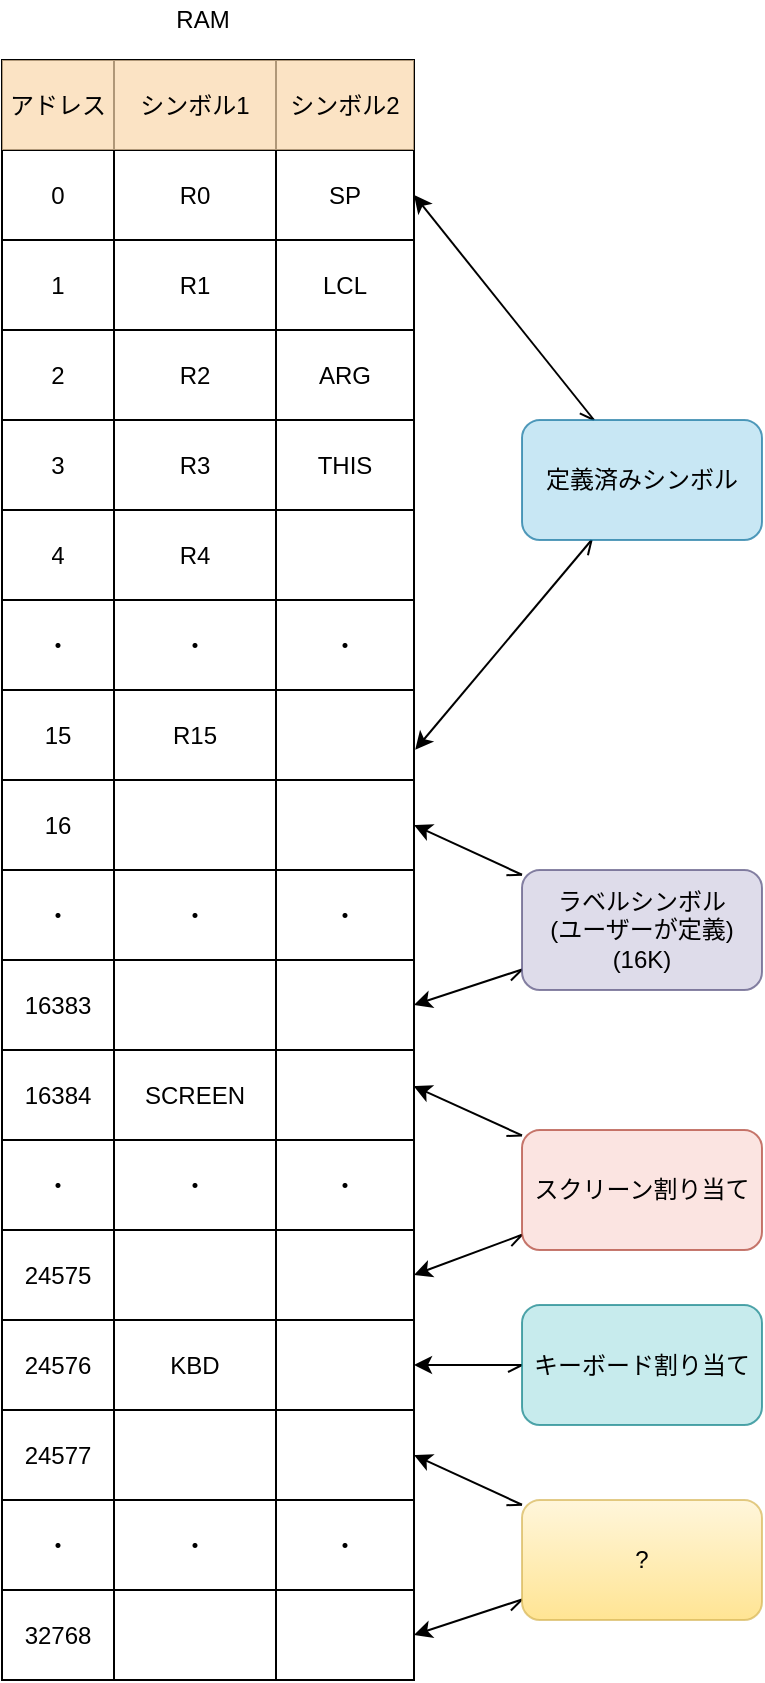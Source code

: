 <mxfile>
    <diagram id="BX3PEN_gZMmWgHI0mpiY" name="Page-1">
        <mxGraphModel dx="1118" dy="790" grid="1" gridSize="10" guides="1" tooltips="1" connect="1" arrows="1" fold="1" page="1" pageScale="1" pageWidth="827" pageHeight="1169" background="#ffffff" math="0" shadow="0">
            <root>
                <mxCell id="0"/>
                <mxCell id="1" parent="0"/>
                <mxCell id="144" value="" style="shape=table;startSize=0;container=1;collapsible=0;childLayout=tableLayout;fontColor=#000000;fillColor=#FFFFFF;strokeColor=#000000;" parent="1" vertex="1">
                    <mxGeometry x="250" y="50" width="206" height="810" as="geometry"/>
                </mxCell>
                <mxCell id="145" value="" style="shape=partialRectangle;collapsible=0;dropTarget=0;pointerEvents=0;fillColor=none;top=0;left=0;bottom=0;right=0;points=[[0,0.5],[1,0.5]];portConstraint=eastwest;fontColor=#000000;" parent="144" vertex="1">
                    <mxGeometry width="206" height="45" as="geometry"/>
                </mxCell>
                <mxCell id="146" value="アドレス" style="shape=partialRectangle;html=1;whiteSpace=wrap;connectable=0;overflow=hidden;fillColor=#fad7ac;top=0;left=0;bottom=0;right=0;pointerEvents=1;strokeColor=#b46504;fontColor=#000000;opacity=70;" parent="145" vertex="1">
                    <mxGeometry width="56" height="45" as="geometry">
                        <mxRectangle width="56" height="45" as="alternateBounds"/>
                    </mxGeometry>
                </mxCell>
                <mxCell id="147" value="シンボル1" style="shape=partialRectangle;html=1;whiteSpace=wrap;connectable=0;overflow=hidden;fillColor=#fad7ac;top=0;left=0;bottom=0;right=0;pointerEvents=1;strokeColor=#b46504;fontColor=#000000;opacity=70;" parent="145" vertex="1">
                    <mxGeometry x="56" width="81" height="45" as="geometry">
                        <mxRectangle width="81" height="45" as="alternateBounds"/>
                    </mxGeometry>
                </mxCell>
                <mxCell id="148" value="シンボル2" style="shape=partialRectangle;html=1;whiteSpace=wrap;connectable=0;overflow=hidden;fillColor=#fad7ac;top=0;left=0;bottom=0;right=0;pointerEvents=1;strokeColor=#b46504;fontColor=#000000;opacity=70;" parent="145" vertex="1">
                    <mxGeometry x="137" width="69" height="45" as="geometry">
                        <mxRectangle width="69" height="45" as="alternateBounds"/>
                    </mxGeometry>
                </mxCell>
                <mxCell id="149" value="" style="shape=partialRectangle;collapsible=0;dropTarget=0;pointerEvents=0;fillColor=none;top=0;left=0;bottom=0;right=0;points=[[0,0.5],[1,0.5]];portConstraint=eastwest;fontColor=#000000;" parent="144" vertex="1">
                    <mxGeometry y="45" width="206" height="45" as="geometry"/>
                </mxCell>
                <mxCell id="150" value="0" style="shape=partialRectangle;html=1;whiteSpace=wrap;connectable=0;overflow=hidden;fillColor=none;top=0;left=0;bottom=0;right=0;pointerEvents=1;fontColor=#000000;" parent="149" vertex="1">
                    <mxGeometry width="56" height="45" as="geometry">
                        <mxRectangle width="56" height="45" as="alternateBounds"/>
                    </mxGeometry>
                </mxCell>
                <mxCell id="151" value="R0" style="shape=partialRectangle;html=1;whiteSpace=wrap;connectable=0;overflow=hidden;fillColor=none;top=0;left=0;bottom=0;right=0;pointerEvents=1;fontColor=#000000;" parent="149" vertex="1">
                    <mxGeometry x="56" width="81" height="45" as="geometry">
                        <mxRectangle width="81" height="45" as="alternateBounds"/>
                    </mxGeometry>
                </mxCell>
                <mxCell id="152" value="SP" style="shape=partialRectangle;html=1;whiteSpace=wrap;connectable=0;overflow=hidden;fillColor=none;top=0;left=0;bottom=0;right=0;pointerEvents=1;fontColor=#000000;" parent="149" vertex="1">
                    <mxGeometry x="137" width="69" height="45" as="geometry">
                        <mxRectangle width="69" height="45" as="alternateBounds"/>
                    </mxGeometry>
                </mxCell>
                <mxCell id="153" value="" style="shape=partialRectangle;collapsible=0;dropTarget=0;pointerEvents=0;fillColor=none;top=0;left=0;bottom=0;right=0;points=[[0,0.5],[1,0.5]];portConstraint=eastwest;fontColor=#000000;" parent="144" vertex="1">
                    <mxGeometry y="90" width="206" height="45" as="geometry"/>
                </mxCell>
                <mxCell id="154" value="1" style="shape=partialRectangle;html=1;whiteSpace=wrap;connectable=0;overflow=hidden;fillColor=none;top=0;left=0;bottom=0;right=0;pointerEvents=1;fontColor=#000000;" parent="153" vertex="1">
                    <mxGeometry width="56" height="45" as="geometry">
                        <mxRectangle width="56" height="45" as="alternateBounds"/>
                    </mxGeometry>
                </mxCell>
                <mxCell id="155" value="R1" style="shape=partialRectangle;html=1;whiteSpace=wrap;connectable=0;overflow=hidden;fillColor=none;top=0;left=0;bottom=0;right=0;pointerEvents=1;fontColor=#000000;" parent="153" vertex="1">
                    <mxGeometry x="56" width="81" height="45" as="geometry">
                        <mxRectangle width="81" height="45" as="alternateBounds"/>
                    </mxGeometry>
                </mxCell>
                <mxCell id="156" value="LCL" style="shape=partialRectangle;html=1;whiteSpace=wrap;connectable=0;overflow=hidden;fillColor=none;top=0;left=0;bottom=0;right=0;pointerEvents=1;fontColor=#000000;" parent="153" vertex="1">
                    <mxGeometry x="137" width="69" height="45" as="geometry">
                        <mxRectangle width="69" height="45" as="alternateBounds"/>
                    </mxGeometry>
                </mxCell>
                <mxCell id="157" value="" style="shape=partialRectangle;collapsible=0;dropTarget=0;pointerEvents=0;fillColor=none;top=0;left=0;bottom=0;right=0;points=[[0,0.5],[1,0.5]];portConstraint=eastwest;fontColor=#000000;" parent="144" vertex="1">
                    <mxGeometry y="135" width="206" height="45" as="geometry"/>
                </mxCell>
                <mxCell id="158" value="2" style="shape=partialRectangle;html=1;whiteSpace=wrap;connectable=0;overflow=hidden;fillColor=none;top=0;left=0;bottom=0;right=0;pointerEvents=1;fontColor=#000000;" parent="157" vertex="1">
                    <mxGeometry width="56" height="45" as="geometry">
                        <mxRectangle width="56" height="45" as="alternateBounds"/>
                    </mxGeometry>
                </mxCell>
                <mxCell id="159" value="R2" style="shape=partialRectangle;html=1;whiteSpace=wrap;connectable=0;overflow=hidden;fillColor=none;top=0;left=0;bottom=0;right=0;pointerEvents=1;fontColor=#000000;" parent="157" vertex="1">
                    <mxGeometry x="56" width="81" height="45" as="geometry">
                        <mxRectangle width="81" height="45" as="alternateBounds"/>
                    </mxGeometry>
                </mxCell>
                <mxCell id="160" value="ARG" style="shape=partialRectangle;html=1;whiteSpace=wrap;connectable=0;overflow=hidden;fillColor=none;top=0;left=0;bottom=0;right=0;pointerEvents=1;fontColor=#000000;" parent="157" vertex="1">
                    <mxGeometry x="137" width="69" height="45" as="geometry">
                        <mxRectangle width="69" height="45" as="alternateBounds"/>
                    </mxGeometry>
                </mxCell>
                <mxCell id="161" style="shape=partialRectangle;collapsible=0;dropTarget=0;pointerEvents=0;fillColor=none;top=0;left=0;bottom=0;right=0;points=[[0,0.5],[1,0.5]];portConstraint=eastwest;fontColor=#000000;" parent="144" vertex="1">
                    <mxGeometry y="180" width="206" height="45" as="geometry"/>
                </mxCell>
                <mxCell id="162" value="3" style="shape=partialRectangle;html=1;whiteSpace=wrap;connectable=0;overflow=hidden;fillColor=none;top=0;left=0;bottom=0;right=0;pointerEvents=1;fontColor=#000000;" parent="161" vertex="1">
                    <mxGeometry width="56" height="45" as="geometry">
                        <mxRectangle width="56" height="45" as="alternateBounds"/>
                    </mxGeometry>
                </mxCell>
                <mxCell id="163" value="R3" style="shape=partialRectangle;html=1;whiteSpace=wrap;connectable=0;overflow=hidden;fillColor=none;top=0;left=0;bottom=0;right=0;pointerEvents=1;fontColor=#000000;" parent="161" vertex="1">
                    <mxGeometry x="56" width="81" height="45" as="geometry">
                        <mxRectangle width="81" height="45" as="alternateBounds"/>
                    </mxGeometry>
                </mxCell>
                <mxCell id="164" value="THIS" style="shape=partialRectangle;html=1;whiteSpace=wrap;connectable=0;overflow=hidden;fillColor=none;top=0;left=0;bottom=0;right=0;pointerEvents=1;fontColor=#000000;" parent="161" vertex="1">
                    <mxGeometry x="137" width="69" height="45" as="geometry">
                        <mxRectangle width="69" height="45" as="alternateBounds"/>
                    </mxGeometry>
                </mxCell>
                <mxCell id="165" style="shape=partialRectangle;collapsible=0;dropTarget=0;pointerEvents=0;fillColor=none;top=0;left=0;bottom=0;right=0;points=[[0,0.5],[1,0.5]];portConstraint=eastwest;fontColor=#000000;" parent="144" vertex="1">
                    <mxGeometry y="225" width="206" height="45" as="geometry"/>
                </mxCell>
                <mxCell id="166" value="4" style="shape=partialRectangle;html=1;whiteSpace=wrap;connectable=0;overflow=hidden;fillColor=none;top=0;left=0;bottom=0;right=0;pointerEvents=1;fontColor=#000000;" parent="165" vertex="1">
                    <mxGeometry width="56" height="45" as="geometry">
                        <mxRectangle width="56" height="45" as="alternateBounds"/>
                    </mxGeometry>
                </mxCell>
                <mxCell id="167" value="R4" style="shape=partialRectangle;html=1;whiteSpace=wrap;connectable=0;overflow=hidden;fillColor=none;top=0;left=0;bottom=0;right=0;pointerEvents=1;fontColor=#000000;" parent="165" vertex="1">
                    <mxGeometry x="56" width="81" height="45" as="geometry">
                        <mxRectangle width="81" height="45" as="alternateBounds"/>
                    </mxGeometry>
                </mxCell>
                <mxCell id="168" style="shape=partialRectangle;html=1;whiteSpace=wrap;connectable=0;overflow=hidden;fillColor=none;top=0;left=0;bottom=0;right=0;pointerEvents=1;fontColor=#000000;" parent="165" vertex="1">
                    <mxGeometry x="137" width="69" height="45" as="geometry">
                        <mxRectangle width="69" height="45" as="alternateBounds"/>
                    </mxGeometry>
                </mxCell>
                <mxCell id="169" style="shape=partialRectangle;collapsible=0;dropTarget=0;pointerEvents=0;fillColor=none;top=0;left=0;bottom=0;right=0;points=[[0,0.5],[1,0.5]];portConstraint=eastwest;fontColor=#000000;" parent="144" vertex="1">
                    <mxGeometry y="270" width="206" height="45" as="geometry"/>
                </mxCell>
                <mxCell id="170" value="・" style="shape=partialRectangle;html=1;whiteSpace=wrap;connectable=0;overflow=hidden;fillColor=none;top=0;left=0;bottom=0;right=0;pointerEvents=1;fontColor=#000000;" parent="169" vertex="1">
                    <mxGeometry width="56" height="45" as="geometry">
                        <mxRectangle width="56" height="45" as="alternateBounds"/>
                    </mxGeometry>
                </mxCell>
                <mxCell id="171" value="・" style="shape=partialRectangle;html=1;whiteSpace=wrap;connectable=0;overflow=hidden;fillColor=none;top=0;left=0;bottom=0;right=0;pointerEvents=1;fontColor=#000000;" parent="169" vertex="1">
                    <mxGeometry x="56" width="81" height="45" as="geometry">
                        <mxRectangle width="81" height="45" as="alternateBounds"/>
                    </mxGeometry>
                </mxCell>
                <mxCell id="172" value="・" style="shape=partialRectangle;html=1;whiteSpace=wrap;connectable=0;overflow=hidden;fillColor=none;top=0;left=0;bottom=0;right=0;pointerEvents=1;fontColor=#000000;" parent="169" vertex="1">
                    <mxGeometry x="137" width="69" height="45" as="geometry">
                        <mxRectangle width="69" height="45" as="alternateBounds"/>
                    </mxGeometry>
                </mxCell>
                <mxCell id="173" style="shape=partialRectangle;collapsible=0;dropTarget=0;pointerEvents=0;fillColor=none;top=0;left=0;bottom=0;right=0;points=[[0,0.5],[1,0.5]];portConstraint=eastwest;fontColor=#000000;" parent="144" vertex="1">
                    <mxGeometry y="315" width="206" height="45" as="geometry"/>
                </mxCell>
                <mxCell id="174" value="15" style="shape=partialRectangle;html=1;whiteSpace=wrap;connectable=0;overflow=hidden;fillColor=none;top=0;left=0;bottom=0;right=0;pointerEvents=1;fontColor=#000000;" parent="173" vertex="1">
                    <mxGeometry width="56" height="45" as="geometry">
                        <mxRectangle width="56" height="45" as="alternateBounds"/>
                    </mxGeometry>
                </mxCell>
                <mxCell id="175" value="R15" style="shape=partialRectangle;html=1;whiteSpace=wrap;connectable=0;overflow=hidden;fillColor=none;top=0;left=0;bottom=0;right=0;pointerEvents=1;fontColor=#000000;" parent="173" vertex="1">
                    <mxGeometry x="56" width="81" height="45" as="geometry">
                        <mxRectangle width="81" height="45" as="alternateBounds"/>
                    </mxGeometry>
                </mxCell>
                <mxCell id="176" value="" style="shape=partialRectangle;html=1;whiteSpace=wrap;connectable=0;overflow=hidden;fillColor=none;top=0;left=0;bottom=0;right=0;pointerEvents=1;fontColor=#000000;" parent="173" vertex="1">
                    <mxGeometry x="137" width="69" height="45" as="geometry">
                        <mxRectangle width="69" height="45" as="alternateBounds"/>
                    </mxGeometry>
                </mxCell>
                <mxCell id="177" style="shape=partialRectangle;collapsible=0;dropTarget=0;pointerEvents=0;fillColor=none;top=0;left=0;bottom=0;right=0;points=[[0,0.5],[1,0.5]];portConstraint=eastwest;fontColor=#000000;" parent="144" vertex="1">
                    <mxGeometry y="360" width="206" height="45" as="geometry"/>
                </mxCell>
                <mxCell id="178" value="16" style="shape=partialRectangle;html=1;whiteSpace=wrap;connectable=0;overflow=hidden;fillColor=none;top=0;left=0;bottom=0;right=0;pointerEvents=1;fontColor=#000000;" parent="177" vertex="1">
                    <mxGeometry width="56" height="45" as="geometry">
                        <mxRectangle width="56" height="45" as="alternateBounds"/>
                    </mxGeometry>
                </mxCell>
                <mxCell id="179" value="" style="shape=partialRectangle;html=1;whiteSpace=wrap;connectable=0;overflow=hidden;fillColor=none;top=0;left=0;bottom=0;right=0;pointerEvents=1;fontColor=#000000;" parent="177" vertex="1">
                    <mxGeometry x="56" width="81" height="45" as="geometry">
                        <mxRectangle width="81" height="45" as="alternateBounds"/>
                    </mxGeometry>
                </mxCell>
                <mxCell id="180" value="" style="shape=partialRectangle;html=1;whiteSpace=wrap;connectable=0;overflow=hidden;fillColor=none;top=0;left=0;bottom=0;right=0;pointerEvents=1;fontColor=#000000;" parent="177" vertex="1">
                    <mxGeometry x="137" width="69" height="45" as="geometry">
                        <mxRectangle width="69" height="45" as="alternateBounds"/>
                    </mxGeometry>
                </mxCell>
                <mxCell id="181" style="shape=partialRectangle;collapsible=0;dropTarget=0;pointerEvents=0;fillColor=none;top=0;left=0;bottom=0;right=0;points=[[0,0.5],[1,0.5]];portConstraint=eastwest;fontColor=#000000;" parent="144" vertex="1">
                    <mxGeometry y="405" width="206" height="45" as="geometry"/>
                </mxCell>
                <mxCell id="182" value="・" style="shape=partialRectangle;html=1;whiteSpace=wrap;connectable=0;overflow=hidden;fillColor=none;top=0;left=0;bottom=0;right=0;pointerEvents=1;fontColor=#000000;" parent="181" vertex="1">
                    <mxGeometry width="56" height="45" as="geometry">
                        <mxRectangle width="56" height="45" as="alternateBounds"/>
                    </mxGeometry>
                </mxCell>
                <mxCell id="183" value="・" style="shape=partialRectangle;html=1;whiteSpace=wrap;connectable=0;overflow=hidden;fillColor=none;top=0;left=0;bottom=0;right=0;pointerEvents=1;fontColor=#000000;" parent="181" vertex="1">
                    <mxGeometry x="56" width="81" height="45" as="geometry">
                        <mxRectangle width="81" height="45" as="alternateBounds"/>
                    </mxGeometry>
                </mxCell>
                <mxCell id="184" value="・" style="shape=partialRectangle;html=1;whiteSpace=wrap;connectable=0;overflow=hidden;fillColor=none;top=0;left=0;bottom=0;right=0;pointerEvents=1;fontColor=#000000;" parent="181" vertex="1">
                    <mxGeometry x="137" width="69" height="45" as="geometry">
                        <mxRectangle width="69" height="45" as="alternateBounds"/>
                    </mxGeometry>
                </mxCell>
                <mxCell id="185" style="shape=partialRectangle;collapsible=0;dropTarget=0;pointerEvents=0;fillColor=none;top=0;left=0;bottom=0;right=0;points=[[0,0.5],[1,0.5]];portConstraint=eastwest;fontColor=#000000;" parent="144" vertex="1">
                    <mxGeometry y="450" width="206" height="45" as="geometry"/>
                </mxCell>
                <mxCell id="186" value="16383" style="shape=partialRectangle;html=1;whiteSpace=wrap;connectable=0;overflow=hidden;fillColor=none;top=0;left=0;bottom=0;right=0;pointerEvents=1;fontColor=#000000;" parent="185" vertex="1">
                    <mxGeometry width="56" height="45" as="geometry">
                        <mxRectangle width="56" height="45" as="alternateBounds"/>
                    </mxGeometry>
                </mxCell>
                <mxCell id="187" style="shape=partialRectangle;html=1;whiteSpace=wrap;connectable=0;overflow=hidden;fillColor=none;top=0;left=0;bottom=0;right=0;pointerEvents=1;fontColor=#000000;" parent="185" vertex="1">
                    <mxGeometry x="56" width="81" height="45" as="geometry">
                        <mxRectangle width="81" height="45" as="alternateBounds"/>
                    </mxGeometry>
                </mxCell>
                <mxCell id="188" style="shape=partialRectangle;html=1;whiteSpace=wrap;connectable=0;overflow=hidden;fillColor=none;top=0;left=0;bottom=0;right=0;pointerEvents=1;fontColor=#000000;" parent="185" vertex="1">
                    <mxGeometry x="137" width="69" height="45" as="geometry">
                        <mxRectangle width="69" height="45" as="alternateBounds"/>
                    </mxGeometry>
                </mxCell>
                <mxCell id="189" style="shape=partialRectangle;collapsible=0;dropTarget=0;pointerEvents=0;fillColor=none;top=0;left=0;bottom=0;right=0;points=[[0,0.5],[1,0.5]];portConstraint=eastwest;fontColor=#000000;" parent="144" vertex="1">
                    <mxGeometry y="495" width="206" height="45" as="geometry"/>
                </mxCell>
                <mxCell id="190" value="16384" style="shape=partialRectangle;html=1;whiteSpace=wrap;connectable=0;overflow=hidden;fillColor=none;top=0;left=0;bottom=0;right=0;pointerEvents=1;fontColor=#000000;" parent="189" vertex="1">
                    <mxGeometry width="56" height="45" as="geometry">
                        <mxRectangle width="56" height="45" as="alternateBounds"/>
                    </mxGeometry>
                </mxCell>
                <mxCell id="191" value="SCREEN" style="shape=partialRectangle;html=1;whiteSpace=wrap;connectable=0;overflow=hidden;fillColor=none;top=0;left=0;bottom=0;right=0;pointerEvents=1;fontColor=#000000;" parent="189" vertex="1">
                    <mxGeometry x="56" width="81" height="45" as="geometry">
                        <mxRectangle width="81" height="45" as="alternateBounds"/>
                    </mxGeometry>
                </mxCell>
                <mxCell id="192" style="shape=partialRectangle;html=1;whiteSpace=wrap;connectable=0;overflow=hidden;fillColor=none;top=0;left=0;bottom=0;right=0;pointerEvents=1;fontColor=#000000;" parent="189" vertex="1">
                    <mxGeometry x="137" width="69" height="45" as="geometry">
                        <mxRectangle width="69" height="45" as="alternateBounds"/>
                    </mxGeometry>
                </mxCell>
                <mxCell id="193" style="shape=partialRectangle;collapsible=0;dropTarget=0;pointerEvents=0;fillColor=none;top=0;left=0;bottom=0;right=0;points=[[0,0.5],[1,0.5]];portConstraint=eastwest;fontColor=#000000;" parent="144" vertex="1">
                    <mxGeometry y="540" width="206" height="45" as="geometry"/>
                </mxCell>
                <mxCell id="194" value="・" style="shape=partialRectangle;html=1;whiteSpace=wrap;connectable=0;overflow=hidden;fillColor=none;top=0;left=0;bottom=0;right=0;pointerEvents=1;fontColor=#000000;" parent="193" vertex="1">
                    <mxGeometry width="56" height="45" as="geometry">
                        <mxRectangle width="56" height="45" as="alternateBounds"/>
                    </mxGeometry>
                </mxCell>
                <mxCell id="195" value="・" style="shape=partialRectangle;html=1;whiteSpace=wrap;connectable=0;overflow=hidden;fillColor=none;top=0;left=0;bottom=0;right=0;pointerEvents=1;fontColor=#000000;" parent="193" vertex="1">
                    <mxGeometry x="56" width="81" height="45" as="geometry">
                        <mxRectangle width="81" height="45" as="alternateBounds"/>
                    </mxGeometry>
                </mxCell>
                <mxCell id="196" value="・" style="shape=partialRectangle;html=1;whiteSpace=wrap;connectable=0;overflow=hidden;fillColor=none;top=0;left=0;bottom=0;right=0;pointerEvents=1;fontColor=#000000;" parent="193" vertex="1">
                    <mxGeometry x="137" width="69" height="45" as="geometry">
                        <mxRectangle width="69" height="45" as="alternateBounds"/>
                    </mxGeometry>
                </mxCell>
                <mxCell id="197" style="shape=partialRectangle;collapsible=0;dropTarget=0;pointerEvents=0;fillColor=none;top=0;left=0;bottom=0;right=0;points=[[0,0.5],[1,0.5]];portConstraint=eastwest;fontColor=#000000;" parent="144" vertex="1">
                    <mxGeometry y="585" width="206" height="45" as="geometry"/>
                </mxCell>
                <mxCell id="198" value="24575" style="shape=partialRectangle;html=1;whiteSpace=wrap;connectable=0;overflow=hidden;fillColor=none;top=0;left=0;bottom=0;right=0;pointerEvents=1;fontColor=#000000;" parent="197" vertex="1">
                    <mxGeometry width="56" height="45" as="geometry">
                        <mxRectangle width="56" height="45" as="alternateBounds"/>
                    </mxGeometry>
                </mxCell>
                <mxCell id="199" style="shape=partialRectangle;html=1;whiteSpace=wrap;connectable=0;overflow=hidden;fillColor=none;top=0;left=0;bottom=0;right=0;pointerEvents=1;fontColor=#000000;" parent="197" vertex="1">
                    <mxGeometry x="56" width="81" height="45" as="geometry">
                        <mxRectangle width="81" height="45" as="alternateBounds"/>
                    </mxGeometry>
                </mxCell>
                <mxCell id="200" style="shape=partialRectangle;html=1;whiteSpace=wrap;connectable=0;overflow=hidden;fillColor=none;top=0;left=0;bottom=0;right=0;pointerEvents=1;fontColor=#000000;" parent="197" vertex="1">
                    <mxGeometry x="137" width="69" height="45" as="geometry">
                        <mxRectangle width="69" height="45" as="alternateBounds"/>
                    </mxGeometry>
                </mxCell>
                <mxCell id="201" style="shape=partialRectangle;collapsible=0;dropTarget=0;pointerEvents=0;fillColor=none;top=0;left=0;bottom=0;right=0;points=[[0,0.5],[1,0.5]];portConstraint=eastwest;fontColor=#000000;" parent="144" vertex="1">
                    <mxGeometry y="630" width="206" height="45" as="geometry"/>
                </mxCell>
                <mxCell id="202" value="24576" style="shape=partialRectangle;html=1;whiteSpace=wrap;connectable=0;overflow=hidden;fillColor=none;top=0;left=0;bottom=0;right=0;pointerEvents=1;fontColor=#000000;" parent="201" vertex="1">
                    <mxGeometry width="56" height="45" as="geometry">
                        <mxRectangle width="56" height="45" as="alternateBounds"/>
                    </mxGeometry>
                </mxCell>
                <mxCell id="203" value="KBD" style="shape=partialRectangle;html=1;whiteSpace=wrap;connectable=0;overflow=hidden;fillColor=none;top=0;left=0;bottom=0;right=0;pointerEvents=1;fontColor=#000000;" parent="201" vertex="1">
                    <mxGeometry x="56" width="81" height="45" as="geometry">
                        <mxRectangle width="81" height="45" as="alternateBounds"/>
                    </mxGeometry>
                </mxCell>
                <mxCell id="204" style="shape=partialRectangle;html=1;whiteSpace=wrap;connectable=0;overflow=hidden;fillColor=none;top=0;left=0;bottom=0;right=0;pointerEvents=1;fontColor=#000000;" parent="201" vertex="1">
                    <mxGeometry x="137" width="69" height="45" as="geometry">
                        <mxRectangle width="69" height="45" as="alternateBounds"/>
                    </mxGeometry>
                </mxCell>
                <mxCell id="205" style="shape=partialRectangle;collapsible=0;dropTarget=0;pointerEvents=0;fillColor=none;top=0;left=0;bottom=0;right=0;points=[[0,0.5],[1,0.5]];portConstraint=eastwest;fontColor=#000000;" parent="144" vertex="1">
                    <mxGeometry y="675" width="206" height="45" as="geometry"/>
                </mxCell>
                <mxCell id="206" value="24577" style="shape=partialRectangle;html=1;whiteSpace=wrap;connectable=0;overflow=hidden;fillColor=none;top=0;left=0;bottom=0;right=0;pointerEvents=1;fontColor=#000000;" parent="205" vertex="1">
                    <mxGeometry width="56" height="45" as="geometry">
                        <mxRectangle width="56" height="45" as="alternateBounds"/>
                    </mxGeometry>
                </mxCell>
                <mxCell id="207" style="shape=partialRectangle;html=1;whiteSpace=wrap;connectable=0;overflow=hidden;fillColor=none;top=0;left=0;bottom=0;right=0;pointerEvents=1;fontColor=#000000;" parent="205" vertex="1">
                    <mxGeometry x="56" width="81" height="45" as="geometry">
                        <mxRectangle width="81" height="45" as="alternateBounds"/>
                    </mxGeometry>
                </mxCell>
                <mxCell id="208" style="shape=partialRectangle;html=1;whiteSpace=wrap;connectable=0;overflow=hidden;fillColor=none;top=0;left=0;bottom=0;right=0;pointerEvents=1;fontColor=#000000;" parent="205" vertex="1">
                    <mxGeometry x="137" width="69" height="45" as="geometry">
                        <mxRectangle width="69" height="45" as="alternateBounds"/>
                    </mxGeometry>
                </mxCell>
                <mxCell id="209" style="shape=partialRectangle;collapsible=0;dropTarget=0;pointerEvents=0;fillColor=none;top=0;left=0;bottom=0;right=0;points=[[0,0.5],[1,0.5]];portConstraint=eastwest;fontColor=#000000;" parent="144" vertex="1">
                    <mxGeometry y="720" width="206" height="45" as="geometry"/>
                </mxCell>
                <mxCell id="210" value="・" style="shape=partialRectangle;html=1;whiteSpace=wrap;connectable=0;overflow=hidden;fillColor=none;top=0;left=0;bottom=0;right=0;pointerEvents=1;fontColor=#000000;" parent="209" vertex="1">
                    <mxGeometry width="56" height="45" as="geometry">
                        <mxRectangle width="56" height="45" as="alternateBounds"/>
                    </mxGeometry>
                </mxCell>
                <mxCell id="211" value="・" style="shape=partialRectangle;html=1;whiteSpace=wrap;connectable=0;overflow=hidden;fillColor=none;top=0;left=0;bottom=0;right=0;pointerEvents=1;fontColor=#000000;" parent="209" vertex="1">
                    <mxGeometry x="56" width="81" height="45" as="geometry">
                        <mxRectangle width="81" height="45" as="alternateBounds"/>
                    </mxGeometry>
                </mxCell>
                <mxCell id="212" value="・" style="shape=partialRectangle;html=1;whiteSpace=wrap;connectable=0;overflow=hidden;fillColor=none;top=0;left=0;bottom=0;right=0;pointerEvents=1;fontColor=#000000;" parent="209" vertex="1">
                    <mxGeometry x="137" width="69" height="45" as="geometry">
                        <mxRectangle width="69" height="45" as="alternateBounds"/>
                    </mxGeometry>
                </mxCell>
                <mxCell id="242" style="shape=partialRectangle;collapsible=0;dropTarget=0;pointerEvents=0;fillColor=none;top=0;left=0;bottom=0;right=0;points=[[0,0.5],[1,0.5]];portConstraint=eastwest;fontColor=#000000;" parent="144" vertex="1">
                    <mxGeometry y="765" width="206" height="45" as="geometry"/>
                </mxCell>
                <mxCell id="243" value="32768" style="shape=partialRectangle;html=1;whiteSpace=wrap;connectable=0;overflow=hidden;fillColor=none;top=0;left=0;bottom=0;right=0;pointerEvents=1;fontColor=#000000;" parent="242" vertex="1">
                    <mxGeometry width="56" height="45" as="geometry">
                        <mxRectangle width="56" height="45" as="alternateBounds"/>
                    </mxGeometry>
                </mxCell>
                <mxCell id="244" style="shape=partialRectangle;html=1;whiteSpace=wrap;connectable=0;overflow=hidden;fillColor=none;top=0;left=0;bottom=0;right=0;pointerEvents=1;fontColor=#000000;" parent="242" vertex="1">
                    <mxGeometry x="56" width="81" height="45" as="geometry">
                        <mxRectangle width="81" height="45" as="alternateBounds"/>
                    </mxGeometry>
                </mxCell>
                <mxCell id="245" style="shape=partialRectangle;html=1;whiteSpace=wrap;connectable=0;overflow=hidden;fillColor=none;top=0;left=0;bottom=0;right=0;pointerEvents=1;fontColor=#000000;" parent="242" vertex="1">
                    <mxGeometry x="137" width="69" height="45" as="geometry">
                        <mxRectangle width="69" height="45" as="alternateBounds"/>
                    </mxGeometry>
                </mxCell>
                <mxCell id="233" style="edgeStyle=none;rounded=0;html=1;entryX=1;entryY=0.5;entryDx=0;entryDy=0;fontColor=#000000;startArrow=openAsync;startFill=0;strokeColor=#000000;" parent="1" source="219" target="149" edge="1">
                    <mxGeometry relative="1" as="geometry"/>
                </mxCell>
                <mxCell id="234" style="edgeStyle=none;rounded=0;html=1;entryX=1.003;entryY=0.664;entryDx=0;entryDy=0;entryPerimeter=0;fontColor=#000000;startArrow=openAsync;startFill=0;strokeColor=#000000;" parent="1" source="219" target="173" edge="1">
                    <mxGeometry relative="1" as="geometry"/>
                </mxCell>
                <mxCell id="219" value="&lt;font color=&quot;#000000&quot;&gt;定義済みシンボル&lt;/font&gt;" style="rounded=1;whiteSpace=wrap;html=1;strokeColor=#10739e;fillColor=#b1ddf0;opacity=70;" parent="1" vertex="1">
                    <mxGeometry x="510" y="230" width="120" height="60" as="geometry"/>
                </mxCell>
                <mxCell id="235" style="edgeStyle=none;rounded=0;html=1;entryX=1;entryY=0.5;entryDx=0;entryDy=0;fontColor=#000000;startArrow=openAsync;startFill=0;strokeColor=#000000;" parent="1" source="227" target="177" edge="1">
                    <mxGeometry relative="1" as="geometry"/>
                </mxCell>
                <mxCell id="236" style="edgeStyle=none;rounded=0;html=1;entryX=1;entryY=0.5;entryDx=0;entryDy=0;fontColor=#000000;startArrow=openAsync;startFill=0;strokeColor=#000000;" parent="1" source="227" target="185" edge="1">
                    <mxGeometry relative="1" as="geometry"/>
                </mxCell>
                <mxCell id="227" value="&lt;font color=&quot;#000000&quot;&gt;ラベルシンボル&lt;br&gt;(ユーザーが定義)&lt;br&gt;(16K)&lt;br&gt;&lt;/font&gt;" style="rounded=1;whiteSpace=wrap;html=1;strokeColor=#56517e;fillColor=#d0cee2;opacity=70;" parent="1" vertex="1">
                    <mxGeometry x="510" y="455" width="120" height="60" as="geometry"/>
                </mxCell>
                <mxCell id="238" style="edgeStyle=none;rounded=0;html=1;entryX=0.999;entryY=0.401;entryDx=0;entryDy=0;entryPerimeter=0;fontColor=#000000;startArrow=openAsync;startFill=0;strokeColor=#000000;" parent="1" source="237" target="189" edge="1">
                    <mxGeometry relative="1" as="geometry"/>
                </mxCell>
                <mxCell id="239" style="edgeStyle=none;rounded=0;html=1;entryX=1;entryY=0.5;entryDx=0;entryDy=0;fontColor=#000000;startArrow=openAsync;startFill=0;strokeColor=#000000;" parent="1" source="237" target="197" edge="1">
                    <mxGeometry relative="1" as="geometry"/>
                </mxCell>
                <mxCell id="237" value="&lt;font color=&quot;#000000&quot;&gt;スクリーン割り当て&lt;br&gt;&lt;/font&gt;" style="rounded=1;whiteSpace=wrap;html=1;strokeColor=#ae4132;fillColor=#fad9d5;opacity=70;" parent="1" vertex="1">
                    <mxGeometry x="510" y="585" width="120" height="60" as="geometry"/>
                </mxCell>
                <mxCell id="241" style="edgeStyle=none;rounded=0;html=1;fontColor=#000000;startArrow=openAsync;startFill=0;strokeColor=#000000;" parent="1" source="240" target="201" edge="1">
                    <mxGeometry relative="1" as="geometry"/>
                </mxCell>
                <mxCell id="240" value="&lt;font color=&quot;#000000&quot;&gt;キーボード割り当て&lt;br&gt;&lt;/font&gt;" style="rounded=1;whiteSpace=wrap;html=1;strokeColor=#0e8088;fillColor=#b0e3e6;opacity=70;" parent="1" vertex="1">
                    <mxGeometry x="510" y="672.5" width="120" height="60" as="geometry"/>
                </mxCell>
                <mxCell id="247" style="edgeStyle=none;rounded=0;html=1;entryX=1;entryY=0.5;entryDx=0;entryDy=0;fontColor=#000000;startArrow=openAsync;startFill=0;strokeColor=#000000;" parent="1" source="246" target="205" edge="1">
                    <mxGeometry relative="1" as="geometry"/>
                </mxCell>
                <mxCell id="248" style="edgeStyle=none;rounded=0;html=1;entryX=1;entryY=0.5;entryDx=0;entryDy=0;fontColor=#000000;startArrow=openAsync;startFill=0;strokeColor=#000000;" parent="1" source="246" target="242" edge="1">
                    <mxGeometry relative="1" as="geometry"/>
                </mxCell>
                <mxCell id="246" value="&lt;font color=&quot;#000000&quot;&gt;?&lt;br&gt;&lt;/font&gt;" style="rounded=1;whiteSpace=wrap;html=1;strokeColor=#d6b656;fillColor=#fff2cc;opacity=70;gradientColor=#ffd966;" parent="1" vertex="1">
                    <mxGeometry x="510" y="770" width="120" height="60" as="geometry"/>
                </mxCell>
                <mxCell id="249" value="RAM" style="text;html=1;align=center;verticalAlign=middle;resizable=0;points=[];autosize=1;strokeColor=none;fillColor=none;fontColor=#000000;" parent="1" vertex="1">
                    <mxGeometry x="330" y="20" width="40" height="20" as="geometry"/>
                </mxCell>
            </root>
        </mxGraphModel>
    </diagram>
</mxfile>